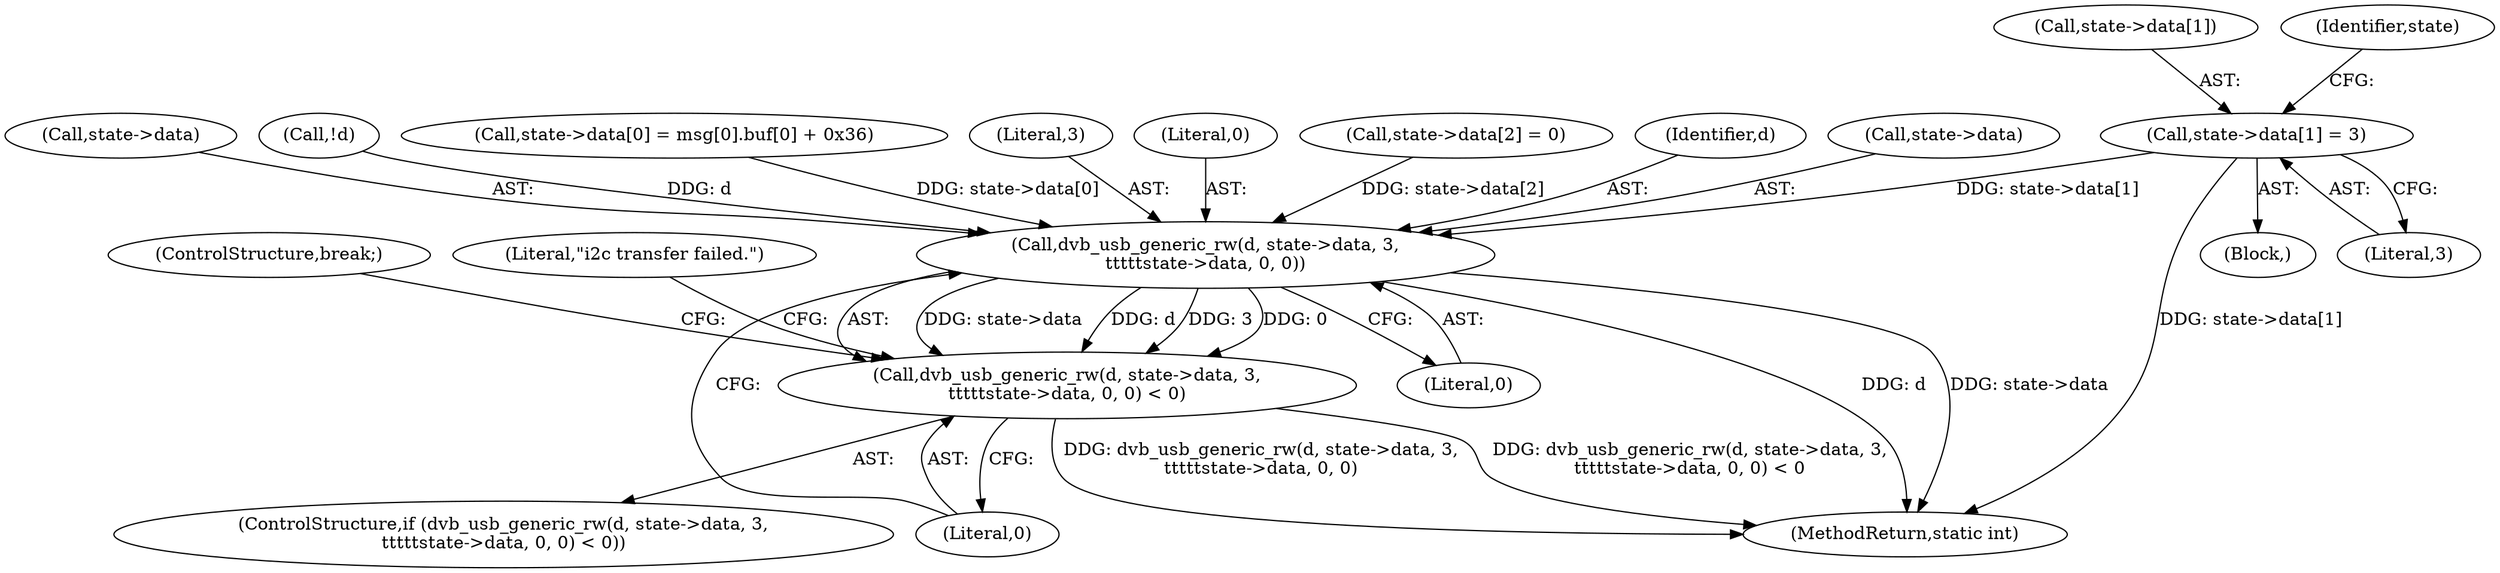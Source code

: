 digraph "0_linux_606142af57dad981b78707234cfbd15f9f7b7125_1@array" {
"1000179" [label="(Call,state->data[1] = 3)"];
"1000195" [label="(Call,dvb_usb_generic_rw(d, state->data, 3,\n\t\t\t\t\tstate->data, 0, 0))"];
"1000194" [label="(Call,dvb_usb_generic_rw(d, state->data, 3,\n\t\t\t\t\tstate->data, 0, 0) < 0)"];
"1000205" [label="(Literal,0)"];
"1000209" [label="(ControlStructure,break;)"];
"1000195" [label="(Call,dvb_usb_generic_rw(d, state->data, 3,\n\t\t\t\t\tstate->data, 0, 0))"];
"1000204" [label="(Literal,0)"];
"1000186" [label="(Call,state->data[2] = 0)"];
"1000196" [label="(Identifier,d)"];
"1000451" [label="(MethodReturn,static int)"];
"1000201" [label="(Call,state->data)"];
"1000180" [label="(Call,state->data[1])"];
"1000197" [label="(Call,state->data)"];
"1000189" [label="(Identifier,state)"];
"1000193" [label="(ControlStructure,if (dvb_usb_generic_rw(d, state->data, 3,\n\t\t\t\t\tstate->data, 0, 0) < 0))"];
"1000162" [label="(Block,)"];
"1000114" [label="(Call,!d)"];
"1000208" [label="(Literal,\"i2c transfer failed.\")"];
"1000185" [label="(Literal,3)"];
"1000179" [label="(Call,state->data[1] = 3)"];
"1000206" [label="(Literal,0)"];
"1000164" [label="(Call,state->data[0] = msg[0].buf[0] + 0x36)"];
"1000200" [label="(Literal,3)"];
"1000194" [label="(Call,dvb_usb_generic_rw(d, state->data, 3,\n\t\t\t\t\tstate->data, 0, 0) < 0)"];
"1000179" -> "1000162"  [label="AST: "];
"1000179" -> "1000185"  [label="CFG: "];
"1000180" -> "1000179"  [label="AST: "];
"1000185" -> "1000179"  [label="AST: "];
"1000189" -> "1000179"  [label="CFG: "];
"1000179" -> "1000451"  [label="DDG: state->data[1]"];
"1000179" -> "1000195"  [label="DDG: state->data[1]"];
"1000195" -> "1000194"  [label="AST: "];
"1000195" -> "1000205"  [label="CFG: "];
"1000196" -> "1000195"  [label="AST: "];
"1000197" -> "1000195"  [label="AST: "];
"1000200" -> "1000195"  [label="AST: "];
"1000201" -> "1000195"  [label="AST: "];
"1000204" -> "1000195"  [label="AST: "];
"1000205" -> "1000195"  [label="AST: "];
"1000206" -> "1000195"  [label="CFG: "];
"1000195" -> "1000451"  [label="DDG: d"];
"1000195" -> "1000451"  [label="DDG: state->data"];
"1000195" -> "1000194"  [label="DDG: state->data"];
"1000195" -> "1000194"  [label="DDG: d"];
"1000195" -> "1000194"  [label="DDG: 3"];
"1000195" -> "1000194"  [label="DDG: 0"];
"1000114" -> "1000195"  [label="DDG: d"];
"1000186" -> "1000195"  [label="DDG: state->data[2]"];
"1000164" -> "1000195"  [label="DDG: state->data[0]"];
"1000194" -> "1000193"  [label="AST: "];
"1000194" -> "1000206"  [label="CFG: "];
"1000206" -> "1000194"  [label="AST: "];
"1000208" -> "1000194"  [label="CFG: "];
"1000209" -> "1000194"  [label="CFG: "];
"1000194" -> "1000451"  [label="DDG: dvb_usb_generic_rw(d, state->data, 3,\n\t\t\t\t\tstate->data, 0, 0) < 0"];
"1000194" -> "1000451"  [label="DDG: dvb_usb_generic_rw(d, state->data, 3,\n\t\t\t\t\tstate->data, 0, 0)"];
}
